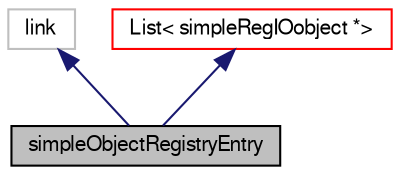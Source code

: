 digraph "simpleObjectRegistryEntry"
{
  bgcolor="transparent";
  edge [fontname="FreeSans",fontsize="10",labelfontname="FreeSans",labelfontsize="10"];
  node [fontname="FreeSans",fontsize="10",shape=record];
  Node6 [label="simpleObjectRegistryEntry",height=0.2,width=0.4,color="black", fillcolor="grey75", style="filled", fontcolor="black"];
  Node7 -> Node6 [dir="back",color="midnightblue",fontsize="10",style="solid",fontname="FreeSans"];
  Node7 [label="link",height=0.2,width=0.4,color="grey75"];
  Node8 -> Node6 [dir="back",color="midnightblue",fontsize="10",style="solid",fontname="FreeSans"];
  Node8 [label="List\< simpleRegIOobject *\>",height=0.2,width=0.4,color="red",URL="$a25694.html"];
}
